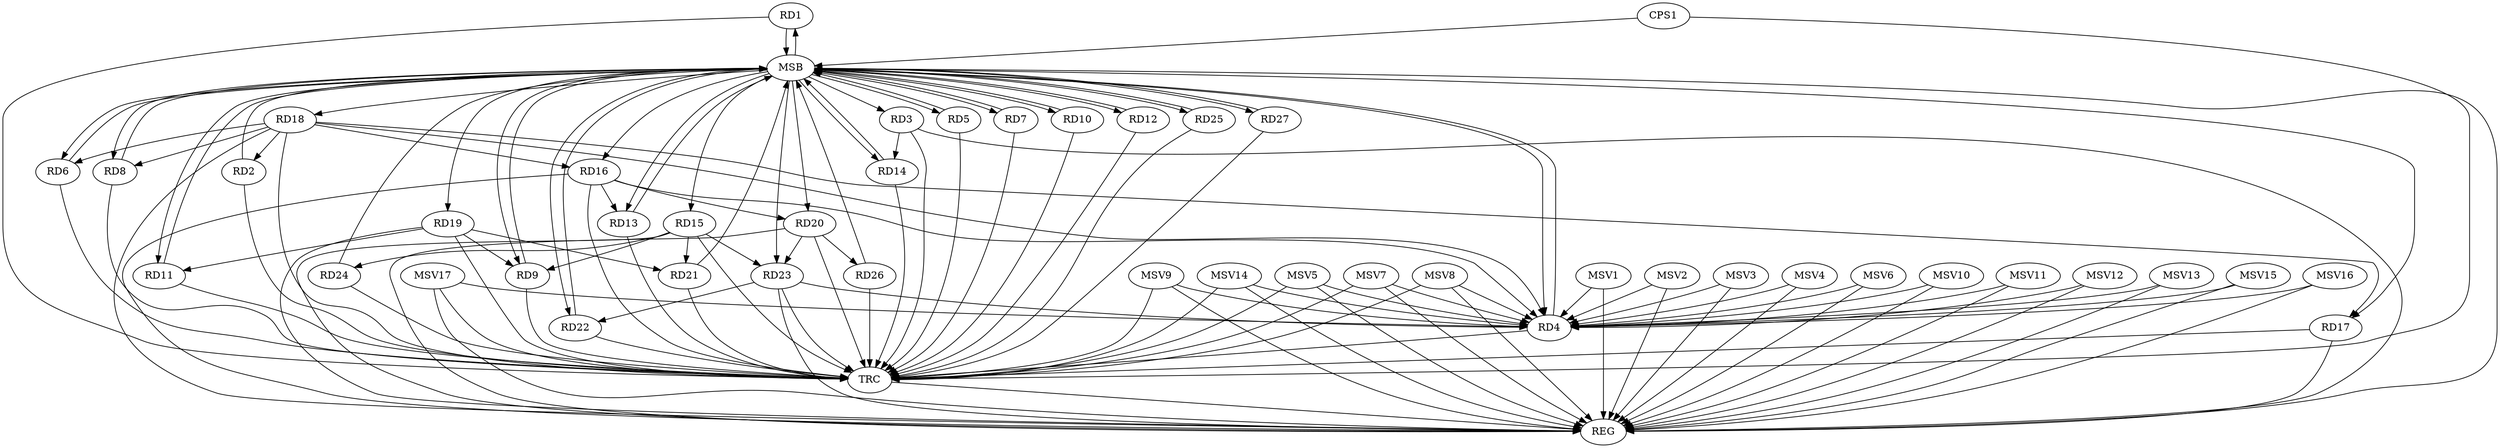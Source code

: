 strict digraph G {
  RD1 [ label="RD1" ];
  RD2 [ label="RD2" ];
  RD3 [ label="RD3" ];
  RD4 [ label="RD4" ];
  RD5 [ label="RD5" ];
  RD6 [ label="RD6" ];
  RD7 [ label="RD7" ];
  RD8 [ label="RD8" ];
  RD9 [ label="RD9" ];
  RD10 [ label="RD10" ];
  RD11 [ label="RD11" ];
  RD12 [ label="RD12" ];
  RD13 [ label="RD13" ];
  RD14 [ label="RD14" ];
  RD15 [ label="RD15" ];
  RD16 [ label="RD16" ];
  RD17 [ label="RD17" ];
  RD18 [ label="RD18" ];
  RD19 [ label="RD19" ];
  RD20 [ label="RD20" ];
  RD21 [ label="RD21" ];
  RD22 [ label="RD22" ];
  RD23 [ label="RD23" ];
  RD24 [ label="RD24" ];
  RD25 [ label="RD25" ];
  RD26 [ label="RD26" ];
  RD27 [ label="RD27" ];
  CPS1 [ label="CPS1" ];
  REG [ label="REG" ];
  MSB [ label="MSB" ];
  TRC [ label="TRC" ];
  MSV1 [ label="MSV1" ];
  MSV2 [ label="MSV2" ];
  MSV3 [ label="MSV3" ];
  MSV4 [ label="MSV4" ];
  MSV5 [ label="MSV5" ];
  MSV6 [ label="MSV6" ];
  MSV7 [ label="MSV7" ];
  MSV8 [ label="MSV8" ];
  MSV9 [ label="MSV9" ];
  MSV10 [ label="MSV10" ];
  MSV11 [ label="MSV11" ];
  MSV12 [ label="MSV12" ];
  MSV13 [ label="MSV13" ];
  MSV14 [ label="MSV14" ];
  MSV15 [ label="MSV15" ];
  MSV16 [ label="MSV16" ];
  MSV17 [ label="MSV17" ];
  RD18 -> RD2;
  RD3 -> RD14;
  RD16 -> RD4;
  RD18 -> RD4;
  RD23 -> RD4;
  RD18 -> RD6;
  RD18 -> RD8;
  RD15 -> RD9;
  RD19 -> RD9;
  RD19 -> RD11;
  RD16 -> RD13;
  RD15 -> RD21;
  RD15 -> RD23;
  RD15 -> RD24;
  RD18 -> RD16;
  RD16 -> RD20;
  RD18 -> RD17;
  RD19 -> RD21;
  RD20 -> RD23;
  RD20 -> RD26;
  RD23 -> RD22;
  RD3 -> REG;
  RD15 -> REG;
  RD16 -> REG;
  RD17 -> REG;
  RD18 -> REG;
  RD19 -> REG;
  RD20 -> REG;
  RD23 -> REG;
  RD1 -> MSB;
  MSB -> RD10;
  MSB -> RD16;
  MSB -> REG;
  RD2 -> MSB;
  MSB -> RD17;
  MSB -> RD18;
  MSB -> RD22;
  RD4 -> MSB;
  MSB -> RD20;
  MSB -> RD27;
  RD5 -> MSB;
  MSB -> RD8;
  MSB -> RD12;
  MSB -> RD13;
  RD6 -> MSB;
  MSB -> RD5;
  MSB -> RD19;
  RD7 -> MSB;
  MSB -> RD3;
  RD8 -> MSB;
  RD9 -> MSB;
  MSB -> RD4;
  MSB -> RD23;
  RD10 -> MSB;
  MSB -> RD14;
  RD11 -> MSB;
  RD12 -> MSB;
  MSB -> RD25;
  RD13 -> MSB;
  RD14 -> MSB;
  MSB -> RD11;
  RD21 -> MSB;
  RD22 -> MSB;
  MSB -> RD9;
  RD24 -> MSB;
  RD25 -> MSB;
  MSB -> RD1;
  MSB -> RD7;
  RD26 -> MSB;
  MSB -> RD6;
  MSB -> RD15;
  RD27 -> MSB;
  CPS1 -> MSB;
  RD1 -> TRC;
  RD2 -> TRC;
  RD3 -> TRC;
  RD4 -> TRC;
  RD5 -> TRC;
  RD6 -> TRC;
  RD7 -> TRC;
  RD8 -> TRC;
  RD9 -> TRC;
  RD10 -> TRC;
  RD11 -> TRC;
  RD12 -> TRC;
  RD13 -> TRC;
  RD14 -> TRC;
  RD15 -> TRC;
  RD16 -> TRC;
  RD17 -> TRC;
  RD18 -> TRC;
  RD19 -> TRC;
  RD20 -> TRC;
  RD21 -> TRC;
  RD22 -> TRC;
  RD23 -> TRC;
  RD24 -> TRC;
  RD25 -> TRC;
  RD26 -> TRC;
  RD27 -> TRC;
  CPS1 -> TRC;
  TRC -> REG;
  MSV1 -> RD4;
  MSV2 -> RD4;
  MSV3 -> RD4;
  MSV4 -> RD4;
  MSV1 -> REG;
  MSV2 -> REG;
  MSV3 -> REG;
  MSV4 -> REG;
  MSV5 -> RD4;
  MSV6 -> RD4;
  MSV7 -> RD4;
  MSV8 -> RD4;
  MSV5 -> REG;
  MSV5 -> TRC;
  MSV6 -> REG;
  MSV7 -> REG;
  MSV7 -> TRC;
  MSV8 -> REG;
  MSV8 -> TRC;
  MSV9 -> RD4;
  MSV9 -> REG;
  MSV9 -> TRC;
  MSV10 -> RD4;
  MSV11 -> RD4;
  MSV10 -> REG;
  MSV11 -> REG;
  MSV12 -> RD4;
  MSV12 -> REG;
  MSV13 -> RD4;
  MSV13 -> REG;
  MSV14 -> RD4;
  MSV15 -> RD4;
  MSV14 -> REG;
  MSV14 -> TRC;
  MSV15 -> REG;
  MSV16 -> RD4;
  MSV17 -> RD4;
  MSV16 -> REG;
  MSV17 -> REG;
  MSV17 -> TRC;
}
